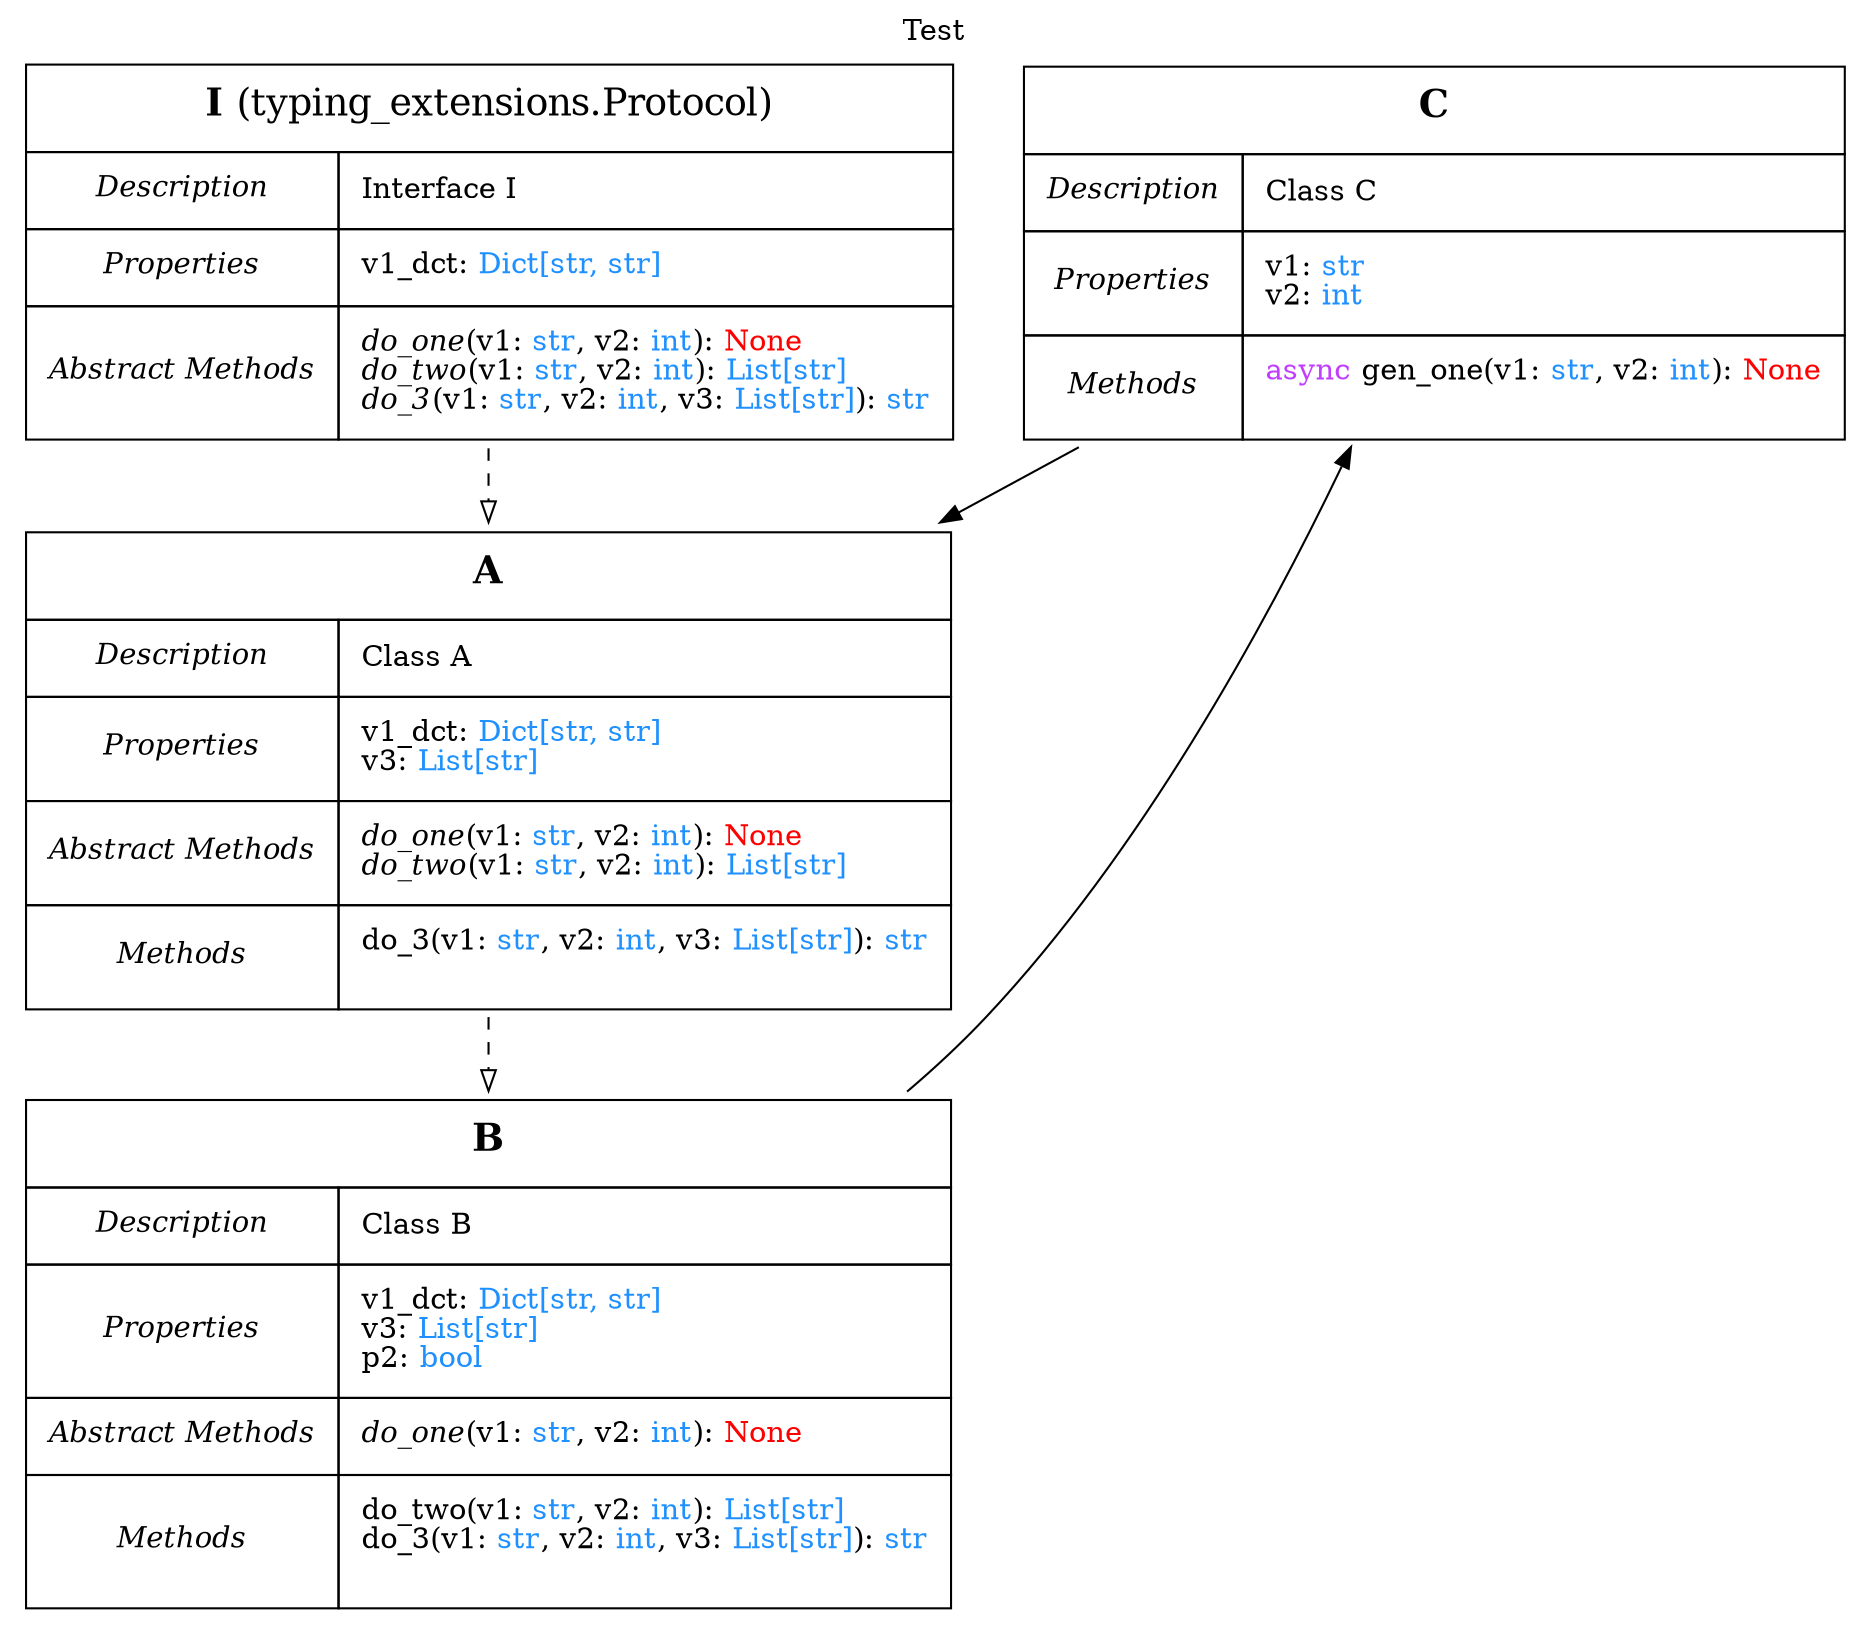 digraph graph_test {

    /*
     * GRAPH ATTRIBUTES
     */

    labelloc="top"
    name="graph_test"
    label="Test"


    /*
     * NODE DEFINITIONS
     */

    /* Classes */
    I [
        shape=none
        portPos="t"
        label=<<TABLE port="t" border="0" cellborder="1" cellspacing="0" cellpadding="10"><TR><TD colspan='2'><FONT POINT-SIZE="18"><B>I </B>(typing_extensions.Protocol)</FONT></TD></TR><TR>
                    <TD><I>Description</I></TD>
                    <TD align="left">Interface I</TD>
                </TR><TR>
                    <TD><I>Properties</I></TD>
                    <TD align="left">v1_dct: <FONT COLOR="dodgerblue">Dict[str, str]</FONT><BR ALIGN="LEFT"/></TD>
                </TR><TR>
                    <TD><I>Abstract Methods</I></TD>
                    <TD align="left"><I>do_one</I>(v1: <FONT COLOR="dodgerblue">str</FONT>, v2: <FONT COLOR="dodgerblue">int</FONT>): <FONT COLOR="red">None</FONT><BR ALIGN="LEFT"/><I>do_two</I>(v1: <FONT COLOR="dodgerblue">str</FONT>, v2: <FONT COLOR="dodgerblue">int</FONT>): <FONT COLOR="dodgerblue">List[str]</FONT><BR ALIGN="LEFT"/><I>do_3</I>(v1: <FONT COLOR="dodgerblue">str</FONT>, v2: <FONT COLOR="dodgerblue">int</FONT>, v3: <FONT COLOR="dodgerblue">List[str]</FONT>): <FONT COLOR="dodgerblue">str</FONT><BR ALIGN="LEFT"/></TD>
                </TR></TABLE>
        >
    ]; /* End I */

    A [
        shape=none
        portPos="t"
        label=<<TABLE port="t" border="0" cellborder="1" cellspacing="0" cellpadding="10"><TR><TD colspan='2'><FONT POINT-SIZE="18"><B>A</B></FONT></TD></TR><TR>
                    <TD><I>Description</I></TD>
                    <TD align="left">Class A</TD>
                </TR><TR>
                    <TD><I>Properties</I></TD>
                    <TD align="left">v1_dct: <FONT COLOR="dodgerblue">Dict[str, str]</FONT><BR ALIGN="LEFT"/>v3: <FONT COLOR="dodgerblue">List[str]</FONT><BR ALIGN="LEFT"/></TD>
                </TR><TR>
                    <TD><I>Abstract Methods</I></TD>
                    <TD align="left"><I>do_one</I>(v1: <FONT COLOR="dodgerblue">str</FONT>, v2: <FONT COLOR="dodgerblue">int</FONT>): <FONT COLOR="red">None</FONT><BR ALIGN="LEFT"/><I>do_two</I>(v1: <FONT COLOR="dodgerblue">str</FONT>, v2: <FONT COLOR="dodgerblue">int</FONT>): <FONT COLOR="dodgerblue">List[str]</FONT><BR ALIGN="LEFT"/></TD>
                </TR><TR>
                    <TD><I>Methods</I></TD>
                    <TD align="left">do_3(v1: <FONT COLOR="dodgerblue">str</FONT>, v2: <FONT COLOR="dodgerblue">int</FONT>, v3: <FONT COLOR="dodgerblue">List[str]</FONT>): <FONT COLOR="dodgerblue">str</FONT><BR ALIGN="LEFT"/>
                    </TD>
                </TR></TABLE>
        >
    ]; /* End A */

    B [
        shape=none
        portPos="t"
        label=<<TABLE port="t" border="0" cellborder="1" cellspacing="0" cellpadding="10"><TR><TD colspan='2'><FONT POINT-SIZE="18"><B>B</B></FONT></TD></TR><TR>
                    <TD><I>Description</I></TD>
                    <TD align="left">Class B</TD>
                </TR><TR>
                    <TD><I>Properties</I></TD>
                    <TD align="left">v1_dct: <FONT COLOR="dodgerblue">Dict[str, str]</FONT><BR ALIGN="LEFT"/>v3: <FONT COLOR="dodgerblue">List[str]</FONT><BR ALIGN="LEFT"/>p2: <FONT COLOR="dodgerblue">bool</FONT><BR ALIGN="LEFT"/></TD>
                </TR><TR>
                    <TD><I>Abstract Methods</I></TD>
                    <TD align="left"><I>do_one</I>(v1: <FONT COLOR="dodgerblue">str</FONT>, v2: <FONT COLOR="dodgerblue">int</FONT>): <FONT COLOR="red">None</FONT><BR ALIGN="LEFT"/></TD>
                </TR><TR>
                    <TD><I>Methods</I></TD>
                    <TD align="left">do_two(v1: <FONT COLOR="dodgerblue">str</FONT>, v2: <FONT COLOR="dodgerblue">int</FONT>): <FONT COLOR="dodgerblue">List[str]</FONT><BR ALIGN="LEFT"/>do_3(v1: <FONT COLOR="dodgerblue">str</FONT>, v2: <FONT COLOR="dodgerblue">int</FONT>, v3: <FONT COLOR="dodgerblue">List[str]</FONT>): <FONT COLOR="dodgerblue">str</FONT><BR ALIGN="LEFT"/>
                    </TD>
                </TR></TABLE>
        >
    ]; /* End B */

    C [
        shape=none
        portPos="t"
        label=<<TABLE port="t" border="0" cellborder="1" cellspacing="0" cellpadding="10"><TR><TD colspan='2'><FONT POINT-SIZE="18"><B>C</B></FONT></TD></TR><TR>
                    <TD><I>Description</I></TD>
                    <TD align="left">Class C</TD>
                </TR><TR>
                    <TD><I>Properties</I></TD>
                    <TD align="left">v1: <FONT COLOR="dodgerblue">str</FONT><BR ALIGN="LEFT"/>v2: <FONT COLOR="dodgerblue">int</FONT><BR ALIGN="LEFT"/></TD>
                </TR><TR>
                    <TD><I>Methods</I></TD>
                    <TD align="left"><FONT COLOR="darkorchid1">async </FONT>gen_one(v1: <FONT COLOR="dodgerblue">str</FONT>, v2: <FONT COLOR="dodgerblue">int</FONT>): <FONT COLOR="red">None</FONT><BR ALIGN="LEFT"/>
                    </TD>
                </TR></TABLE>
        >
    ]; /* End C */



    /*
     * EDGE DEFINITIONS
     */

    /* Inheritance */
    I -> A [style=dashed arrowhead=empty];

    A -> B [style=dashed arrowhead=empty];

    /* Dependencies */
    B -> C  [constraint=false];


    C -> A  [constraint=false];


}
